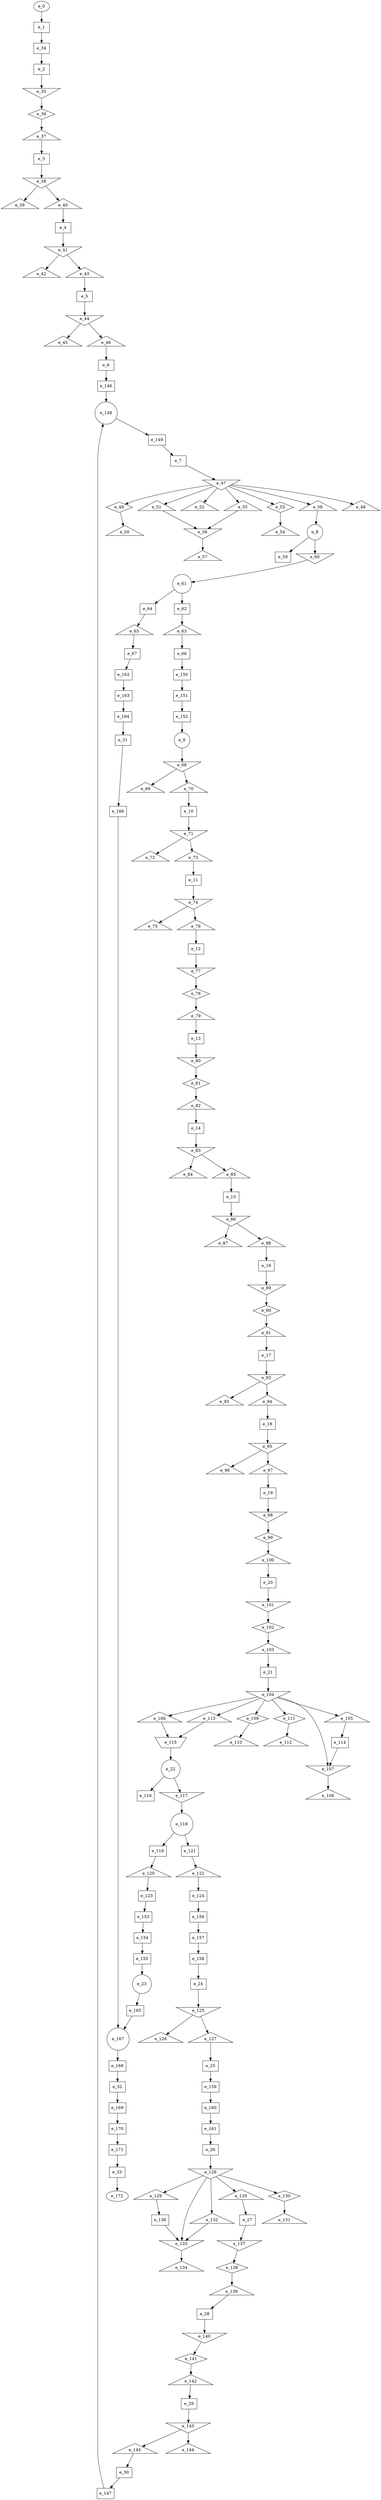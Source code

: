 digraph control_path {
  e_0: entry_node : n ;
  e_1 [shape = dot];
  e_2 [shape = dot];
  e_3 [shape = dot];
  e_4 [shape = dot];
  e_5 [shape = dot];
  e_6 [shape = dot];
  e_7 [shape = dot];
  e_8 [shape = circle];
  e_9 [shape = circle];
  e_10 [shape = dot];
  e_11 [shape = dot];
  e_12 [shape = dot];
  e_13 [shape = dot];
  e_14 [shape = dot];
  e_15 [shape = dot];
  e_16 [shape = dot];
  e_17 [shape = dot];
  e_18 [shape = dot];
  e_19 [shape = dot];
  e_20 [shape = dot];
  e_21 [shape = dot];
  e_22 [shape = circle];
  e_23 [shape = circle];
  e_24 [shape = dot];
  e_25 [shape = dot];
  e_26 [shape = dot];
  e_27 [shape = dot];
  e_28 [shape = dot];
  e_29 [shape = dot];
  e_30 [shape = dot];
  e_31 [shape = dot];
  e_32 [shape = dot];
  e_33 [shape = dot];
  e_34 [shape = dot];
  e_35 [shape = invtriangle];
  e_36 [shape = diamond];
  e_37 [shape = triangle];
  e_38 [shape = invtriangle];
  e_39 [shape = triangle];
  e_40 [shape = triangle];
  e_41 [shape = invtriangle];
  e_42 [shape = triangle];
  e_43 [shape = triangle];
  e_44 [shape = invtriangle];
  e_45 [shape = triangle];
  e_46 [shape = triangle];
  e_47 [shape = invtriangle];
  e_48 [shape = triangle];
  e_49 [shape = diamond];
  e_50 [shape = triangle];
  e_51 [shape = triangle];
  e_52 [shape = triangle];
  e_53 [shape = diamond];
  e_54 [shape = triangle];
  e_55 [shape = triangle];
  e_56 [shape = invtriangle];
  e_57 [shape = triangle];
  e_58 [shape = triangle];
  e_59 [shape = dot];
  e_60 [shape = invtriangle];
  e_61 [shape = circle];
  e_62 [shape = dot];
  e_63 [shape = triangle];
  e_64 [shape = dot];
  e_65 [shape = triangle];
  e_66 [shape = dot];
  e_67 [shape = dot];
  e_68 [shape = invtriangle];
  e_69 [shape = triangle];
  e_70 [shape = triangle];
  e_71 [shape = invtriangle];
  e_72 [shape = triangle];
  e_73 [shape = triangle];
  e_74 [shape = invtriangle];
  e_75 [shape = triangle];
  e_76 [shape = triangle];
  e_77 [shape = invtriangle];
  e_78 [shape = diamond];
  e_79 [shape = triangle];
  e_80 [shape = invtriangle];
  e_81 [shape = diamond];
  e_82 [shape = triangle];
  e_83 [shape = invtriangle];
  e_84 [shape = triangle];
  e_85 [shape = triangle];
  e_86 [shape = invtriangle];
  e_87 [shape = triangle];
  e_88 [shape = triangle];
  e_89 [shape = invtriangle];
  e_90 [shape = diamond];
  e_91 [shape = triangle];
  e_92 [shape = invtriangle];
  e_93 [shape = triangle];
  e_94 [shape = triangle];
  e_95 [shape = invtriangle];
  e_96 [shape = triangle];
  e_97 [shape = triangle];
  e_98 [shape = invtriangle];
  e_99 [shape = diamond];
  e_100 [shape = triangle];
  e_101 [shape = invtriangle];
  e_102 [shape = diamond];
  e_103 [shape = triangle];
  e_104 [shape = invtriangle];
  e_105 [shape = triangle];
  e_106 [shape = triangle];
  e_107 [shape = invtriangle];
  e_108 [shape = triangle];
  e_109 [shape = diamond];
  e_110 [shape = triangle];
  e_111 [shape = diamond];
  e_112 [shape = triangle];
  e_113 [shape = triangle];
  e_114 [shape = dot];
  e_115 [shape = invtrapezium];
  e_116 [shape = dot];
  e_117 [shape = invtriangle];
  e_118 [shape = circle];
  e_119 [shape = dot];
  e_120 [shape = triangle];
  e_121 [shape = dot];
  e_122 [shape = triangle];
  e_123 [shape = dot];
  e_124 [shape = dot];
  e_125 [shape = invtriangle];
  e_126 [shape = triangle];
  e_127 [shape = triangle];
  e_128 [shape = invtriangle];
  e_129 [shape = triangle];
  e_130 [shape = diamond];
  e_131 [shape = triangle];
  e_132 [shape = triangle];
  e_133 [shape = invtriangle];
  e_134 [shape = triangle];
  e_135 [shape = triangle];
  e_136 [shape = dot];
  e_137 [shape = invtriangle];
  e_138 [shape = diamond];
  e_139 [shape = triangle];
  e_140 [shape = invtriangle];
  e_141 [shape = diamond];
  e_142 [shape = triangle];
  e_143 [shape = invtriangle];
  e_144 [shape = triangle];
  e_145 [shape = triangle];
  e_146 [shape = dot];
  e_147 [shape = dot];
  e_148 [shape = circle];
  e_149 [shape = dot];
  e_150 [shape = dot];
  e_151 [shape = dot];
  e_152 [shape = dot];
  e_153 [shape = dot];
  e_154 [shape = dot];
  e_155 [shape = dot];
  e_156 [shape = dot];
  e_157 [shape = dot];
  e_158 [shape = dot];
  e_159 [shape = dot];
  e_160 [shape = dot];
  e_161 [shape = dot];
  e_162 [shape = dot];
  e_163 [shape = dot];
  e_164 [shape = dot];
  e_165 [shape = dot];
  e_166 [shape = dot];
  e_167 [shape = circle];
  e_168 [shape = dot];
  e_169 [shape = dot];
  e_170 [shape = dot];
  e_171 [shape = dot];
  e_172: exit_node : s ;
  e_0 -> e_1;
  e_34 -> e_2;
  e_37 -> e_3;
  e_40 -> e_4;
  e_43 -> e_5;
  e_46 -> e_6;
  e_149 -> e_7;
  e_58 -> e_8;
  e_152 -> e_9;
  e_70 -> e_10;
  e_73 -> e_11;
  e_76 -> e_12;
  e_79 -> e_13;
  e_82 -> e_14;
  e_85 -> e_15;
  e_88 -> e_16;
  e_91 -> e_17;
  e_94 -> e_18;
  e_97 -> e_19;
  e_100 -> e_20;
  e_103 -> e_21;
  e_115 -> e_22;
  e_155 -> e_23;
  e_158 -> e_24;
  e_127 -> e_25;
  e_161 -> e_26;
  e_135 -> e_27;
  e_139 -> e_28;
  e_142 -> e_29;
  e_145 -> e_30;
  e_164 -> e_31;
  e_168 -> e_32;
  e_171 -> e_33;
  e_1 -> e_34;
  e_2 -> e_35;
  e_35 -> e_36;
  e_36 -> e_37;
  e_3 -> e_38;
  e_38 -> e_39;
  e_38 -> e_40;
  e_4 -> e_41;
  e_41 -> e_42;
  e_41 -> e_43;
  e_5 -> e_44;
  e_44 -> e_45;
  e_44 -> e_46;
  e_7 -> e_47;
  e_47 -> e_48;
  e_47 -> e_49;
  e_49 -> e_50;
  e_47 -> e_51;
  e_47 -> e_52;
  e_47 -> e_53;
  e_53 -> e_54;
  e_47 -> e_55;
  e_51 -> e_56;
  e_55 -> e_56;
  e_56 -> e_57;
  e_47 -> e_58;
  e_8 -> e_59;
  e_8 -> e_60;
  e_60 -> e_61;
  e_61 -> e_62;
  e_62 -> e_63;
  e_61 -> e_64;
  e_64 -> e_65;
  e_63 -> e_66;
  e_65 -> e_67;
  e_9 -> e_68;
  e_68 -> e_69;
  e_68 -> e_70;
  e_10 -> e_71;
  e_71 -> e_72;
  e_71 -> e_73;
  e_11 -> e_74;
  e_74 -> e_75;
  e_74 -> e_76;
  e_12 -> e_77;
  e_77 -> e_78;
  e_78 -> e_79;
  e_13 -> e_80;
  e_80 -> e_81;
  e_81 -> e_82;
  e_14 -> e_83;
  e_83 -> e_84;
  e_83 -> e_85;
  e_15 -> e_86;
  e_86 -> e_87;
  e_86 -> e_88;
  e_16 -> e_89;
  e_89 -> e_90;
  e_90 -> e_91;
  e_17 -> e_92;
  e_92 -> e_93;
  e_92 -> e_94;
  e_18 -> e_95;
  e_95 -> e_96;
  e_95 -> e_97;
  e_19 -> e_98;
  e_98 -> e_99;
  e_99 -> e_100;
  e_20 -> e_101;
  e_101 -> e_102;
  e_102 -> e_103;
  e_21 -> e_104;
  e_104 -> e_105;
  e_104 -> e_106;
  e_104 -> e_107;
  e_114 -> e_107;
  e_107 -> e_108;
  e_104 -> e_109;
  e_109 -> e_110;
  e_104 -> e_111;
  e_111 -> e_112;
  e_104 -> e_113;
  e_105 -> e_114;
  e_106 -> e_115;
  e_113 -> e_115;
  e_22 -> e_116;
  e_22 -> e_117;
  e_117 -> e_118;
  e_118 -> e_119;
  e_119 -> e_120;
  e_118 -> e_121;
  e_121 -> e_122;
  e_120 -> e_123;
  e_122 -> e_124;
  e_24 -> e_125;
  e_125 -> e_126;
  e_125 -> e_127;
  e_26 -> e_128;
  e_128 -> e_129;
  e_128 -> e_130;
  e_130 -> e_131;
  e_128 -> e_132;
  e_128 -> e_133;
  e_132 -> e_133;
  e_136 -> e_133;
  e_133 -> e_134;
  e_128 -> e_135;
  e_129 -> e_136;
  e_27 -> e_137;
  e_137 -> e_138;
  e_138 -> e_139;
  e_28 -> e_140;
  e_140 -> e_141;
  e_141 -> e_142;
  e_29 -> e_143;
  e_143 -> e_144;
  e_143 -> e_145;
  e_6 -> e_146;
  e_30 -> e_147;
  e_146 -> e_148;
  e_147 -> e_148;
  e_148 -> e_149;
  e_66 -> e_150;
  e_150 -> e_151;
  e_151 -> e_152;
  e_123 -> e_153;
  e_153 -> e_154;
  e_154 -> e_155;
  e_124 -> e_156;
  e_156 -> e_157;
  e_157 -> e_158;
  e_25 -> e_159;
  e_159 -> e_160;
  e_160 -> e_161;
  e_67 -> e_162;
  e_162 -> e_163;
  e_163 -> e_164;
  e_23 -> e_165;
  e_31 -> e_166;
  e_165 -> e_167;
  e_166 -> e_167;
  e_167 -> e_168;
  e_32 -> e_169;
  e_169 -> e_170;
  e_170 -> e_171;
  e_33 -> e_172;
}
